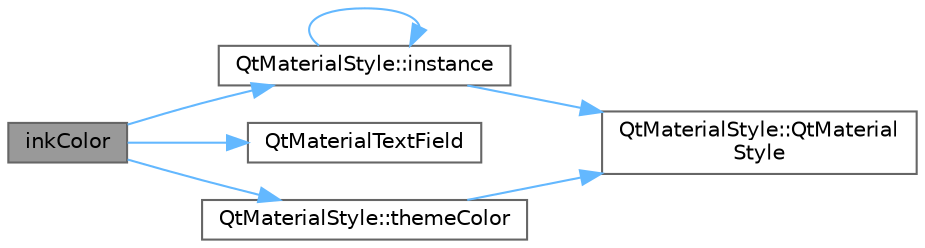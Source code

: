 digraph "inkColor"
{
 // LATEX_PDF_SIZE
  bgcolor="transparent";
  edge [fontname=Helvetica,fontsize=10,labelfontname=Helvetica,labelfontsize=10];
  node [fontname=Helvetica,fontsize=10,shape=box,height=0.2,width=0.4];
  rankdir="LR";
  Node1 [id="Node000001",label="inkColor",height=0.2,width=0.4,color="gray40", fillcolor="grey60", style="filled", fontcolor="black",tooltip="获取墨水颜色"];
  Node1 -> Node2 [id="edge1_Node000001_Node000002",color="steelblue1",style="solid",tooltip=" "];
  Node2 [id="Node000002",label="QtMaterialStyle::instance",height=0.2,width=0.4,color="grey40", fillcolor="white", style="filled",URL="$class_qt_material_style.html#ae88e34c52fff15c9783d3626d670e471",tooltip="获取单例实例"];
  Node2 -> Node2 [id="edge2_Node000002_Node000002",color="steelblue1",style="solid",tooltip=" "];
  Node2 -> Node3 [id="edge3_Node000002_Node000003",color="steelblue1",style="solid",tooltip=" "];
  Node3 [id="Node000003",label="QtMaterialStyle::QtMaterial\lStyle",height=0.2,width=0.4,color="grey40", fillcolor="white", style="filled",URL="$class_qt_material_style.html#a0daadaac95fd2f5a1697685265eb20ee",tooltip="< 声明私有类"];
  Node1 -> Node4 [id="edge4_Node000001_Node000004",color="steelblue1",style="solid",tooltip=" "];
  Node4 [id="Node000004",label="QtMaterialTextField",height=0.2,width=0.4,color="grey40", fillcolor="white", style="filled",URL="$class_qt_material_text_field.html#a30bf795680f8692812bf52b390e1eb0d",tooltip="构造函数，初始化文本输入框"];
  Node1 -> Node5 [id="edge5_Node000001_Node000005",color="steelblue1",style="solid",tooltip=" "];
  Node5 [id="Node000005",label="QtMaterialStyle::themeColor",height=0.2,width=0.4,color="grey40", fillcolor="white", style="filled",URL="$class_qt_material_style.html#aa27737c1d02ac2d46e2be45e068e176e",tooltip="获取主题颜色"];
  Node5 -> Node3 [id="edge6_Node000005_Node000003",color="steelblue1",style="solid",tooltip=" "];
}
